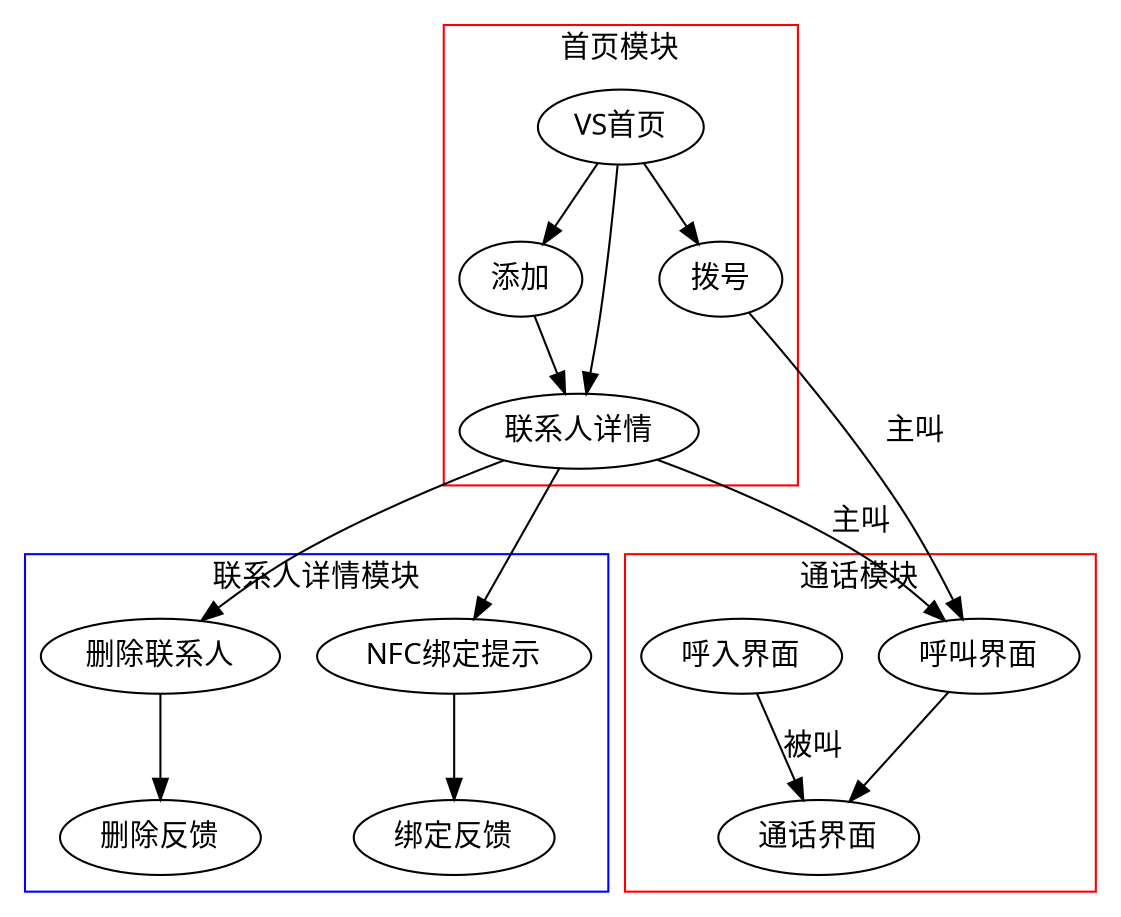
digraph UI {

  graph [size="10,10"]
  edge [fontname="WenQuanYi Zen Hei"];
  node [fontname="WenQuanYi Zen Hei"];


  VS首页 [URL="v1.0/SY.jpg|pd-v1-SY"]
  拨号 [URL="v1.0/search.jpg|pd-v1-search"]
  添加 [URL="v1.0/search.jpg|pd-v1-search"]
  联系人详情 [URL="v1.0/XQ.jpg|pd-v1-SQ"]
  呼叫界面 [URL="v1.0/hujiao.jpg|pd-v1-hujiao"]
  删除联系人 [URL="v1.0/delete.jpg|pd-v1-delete"]
  删除反馈 [URL="v1.0/delete_success.jpg|pd-v1-delete_success"]
  NFC绑定提示 [URL="v1.0/BD.jpg|pd-v1-BD"]
  绑定反馈 [URL="v1.0/BDSuccess.jpg|pd-v1-BDSuccess"]
  呼入界面 [URL="v1.0/BJ.jpg|pd-v1-Incall"]
  通话界面 [URL="v1.0/Incall.jpg|pd-v1-BJ"]

subgraph cluster0 {
  color=red;
  VS首页 -> 拨号
  VS首页 -> 添加
  添加 -> 联系人详情
  VS首页 -> 联系人详情;
  label = "首页模块";
}


subgraph cluster1 {
  color=blue;
  联系人详情 -> 删除联系人
  删除联系人 -> 删除反馈
  联系人详情 -> NFC绑定提示
  NFC绑定提示 -> 绑定反馈
  label = "联系人详情模块";
}

subgraph cluster2 {
  color=red;
   呼入界面 -> 通话界面 [label="被叫"]
  呼叫界面 -> 通话界面

  label = "通话模块";
}
  
  拨号 -> 呼叫界面 [label="主叫"]
  联系人详情 -> 呼叫界面 [label="主叫"]

}


